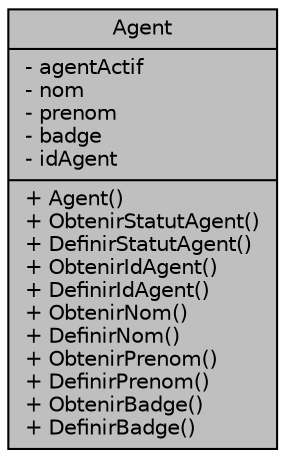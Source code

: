 digraph "Agent"
{
 // LATEX_PDF_SIZE
  edge [fontname="Helvetica",fontsize="10",labelfontname="Helvetica",labelfontsize="10"];
  node [fontname="Helvetica",fontsize="10",shape=record];
  Node1 [label="{Agent\n|- agentActif\l- nom\l- prenom\l- badge\l- idAgent\l|+ Agent()\l+ ObtenirStatutAgent()\l+ DefinirStatutAgent()\l+ ObtenirIdAgent()\l+ DefinirIdAgent()\l+ ObtenirNom()\l+ DefinirNom()\l+ ObtenirPrenom()\l+ DefinirPrenom()\l+ ObtenirBadge()\l+ DefinirBadge()\l}",height=0.2,width=0.4,color="black", fillcolor="grey75", style="filled", fontcolor="black",tooltip=" "];
}
